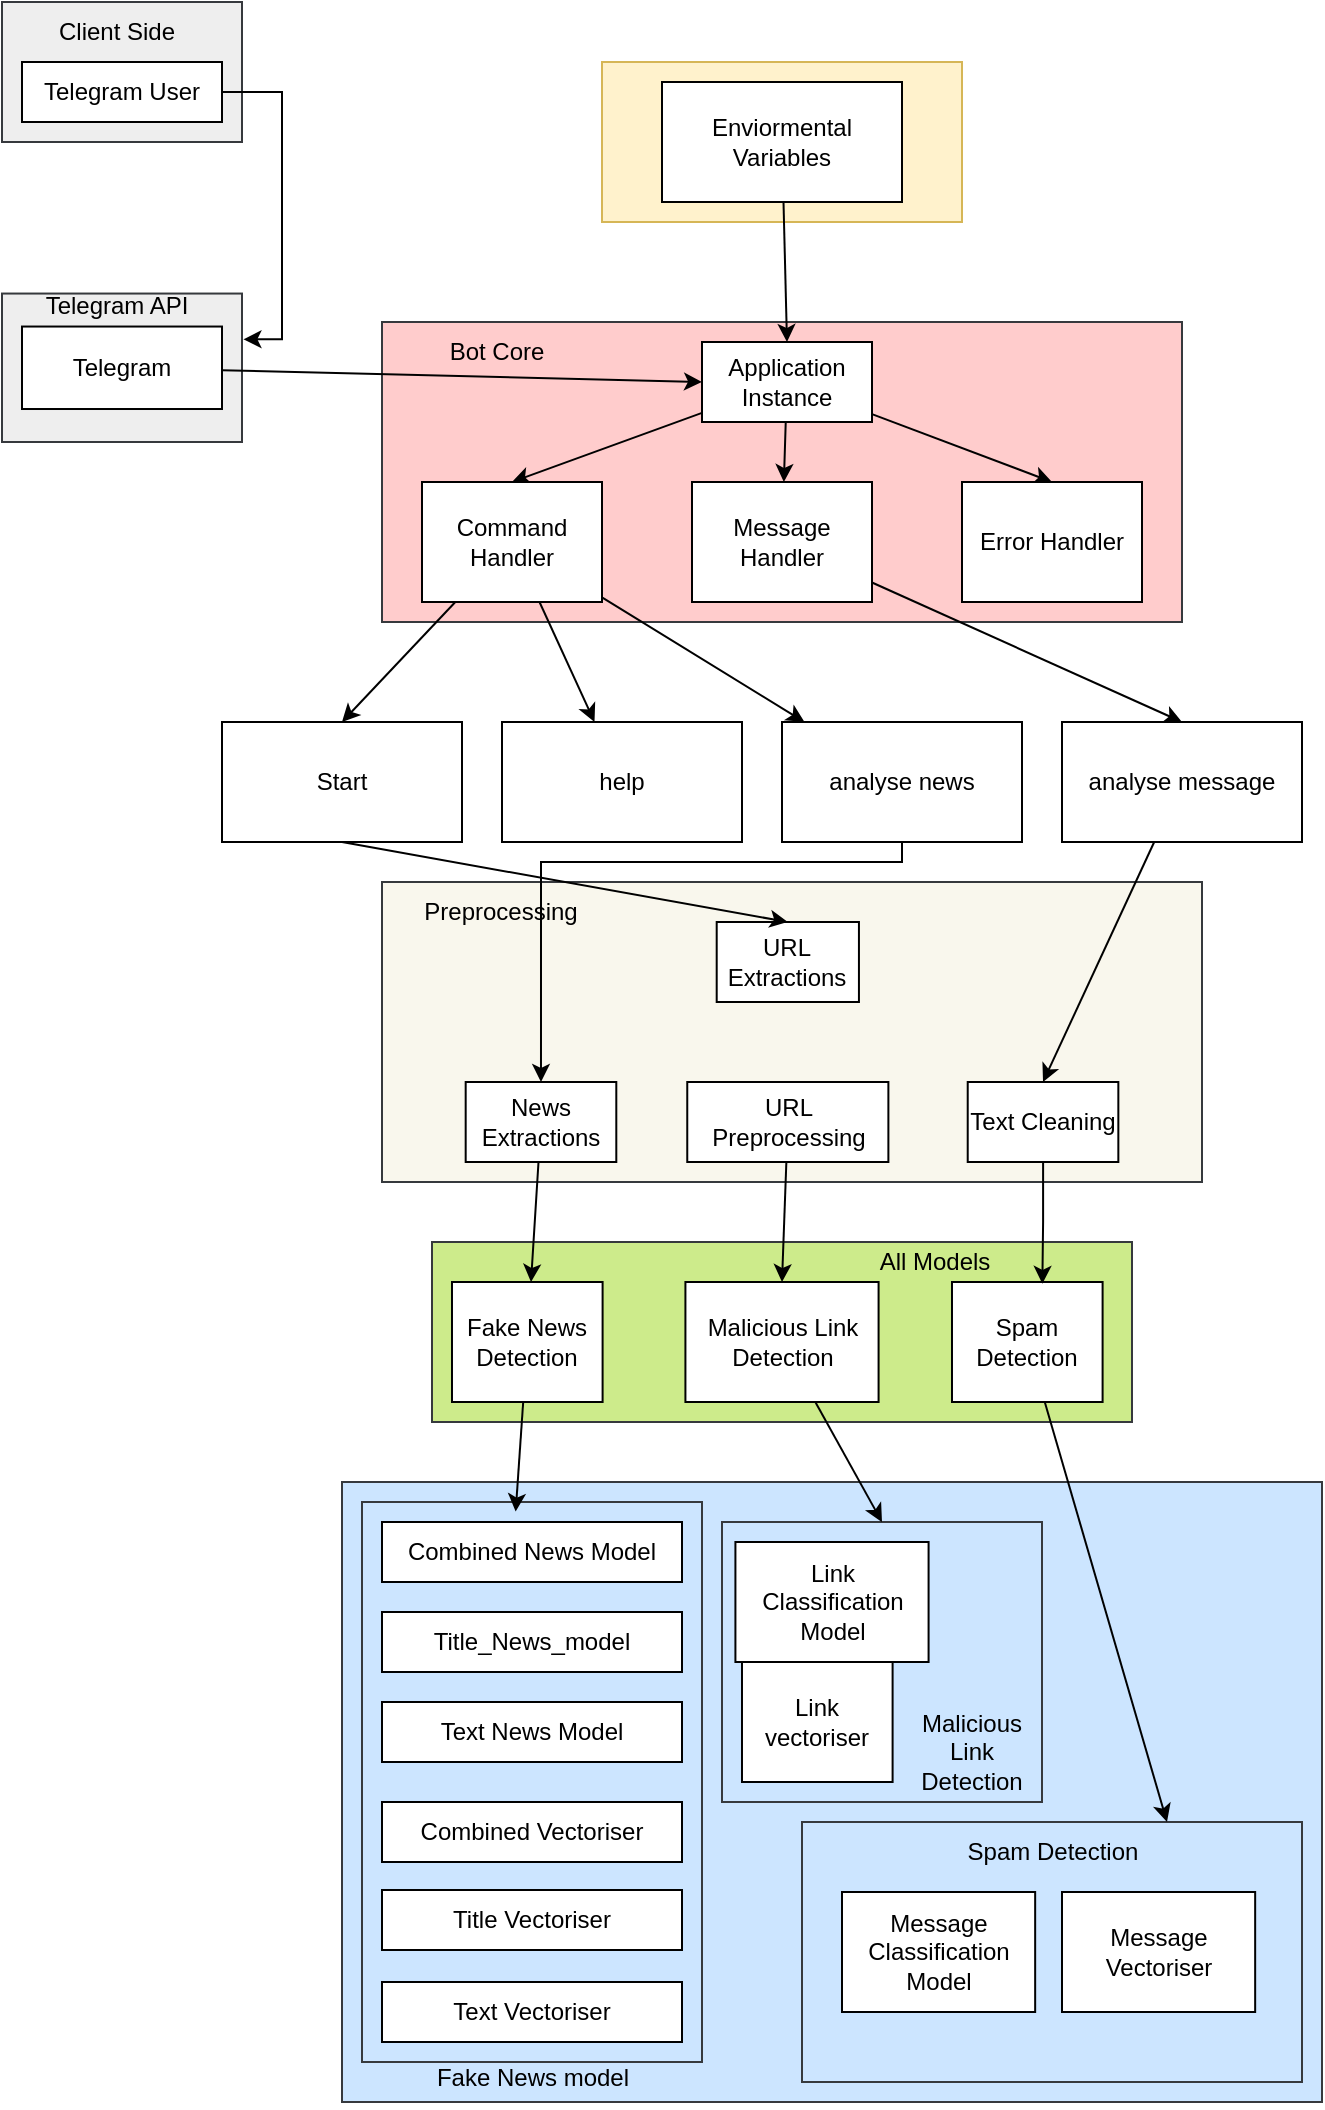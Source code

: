 <mxfile version="26.2.1">
  <diagram name="Page-1" id="2d9Kb3E2bQ9XCjUfX3pD">
    <mxGraphModel dx="1016" dy="1920" grid="1" gridSize="10" guides="1" tooltips="1" connect="1" arrows="1" fold="1" page="1" pageScale="1" pageWidth="850" pageHeight="1100" math="0" shadow="0">
      <root>
        <mxCell id="0" />
        <mxCell id="1" parent="0" />
        <mxCell id="sIYAJ0rAMIiGirNf-sVY-8" value="" style="group" vertex="1" connectable="0" parent="1">
          <mxGeometry x="320" y="40" width="180" height="80" as="geometry" />
        </mxCell>
        <mxCell id="sIYAJ0rAMIiGirNf-sVY-1" value="" style="rounded=0;whiteSpace=wrap;html=1;fillColor=#fff2cc;strokeColor=#d6b656;" vertex="1" parent="sIYAJ0rAMIiGirNf-sVY-8">
          <mxGeometry width="180" height="80" as="geometry" />
        </mxCell>
        <mxCell id="sIYAJ0rAMIiGirNf-sVY-6" value="Enviormental Variables" style="rounded=0;whiteSpace=wrap;html=1;" vertex="1" parent="sIYAJ0rAMIiGirNf-sVY-8">
          <mxGeometry x="30" y="10" width="120" height="60" as="geometry" />
        </mxCell>
        <mxCell id="sIYAJ0rAMIiGirNf-sVY-14" value="" style="group" vertex="1" connectable="0" parent="1">
          <mxGeometry x="170" y="170" width="490" height="150" as="geometry" />
        </mxCell>
        <mxCell id="sIYAJ0rAMIiGirNf-sVY-2" value="" style="rounded=0;whiteSpace=wrap;html=1;fillColor=#ffcccc;strokeColor=#36393d;" vertex="1" parent="sIYAJ0rAMIiGirNf-sVY-14">
          <mxGeometry x="40" width="400" height="150" as="geometry" />
        </mxCell>
        <mxCell id="sIYAJ0rAMIiGirNf-sVY-67" style="rounded=0;orthogonalLoop=1;jettySize=auto;html=1;entryX=0.5;entryY=0;entryDx=0;entryDy=0;" edge="1" parent="sIYAJ0rAMIiGirNf-sVY-14" source="sIYAJ0rAMIiGirNf-sVY-9" target="sIYAJ0rAMIiGirNf-sVY-10">
          <mxGeometry relative="1" as="geometry" />
        </mxCell>
        <mxCell id="sIYAJ0rAMIiGirNf-sVY-68" style="rounded=0;orthogonalLoop=1;jettySize=auto;html=1;" edge="1" parent="sIYAJ0rAMIiGirNf-sVY-14" source="sIYAJ0rAMIiGirNf-sVY-9" target="sIYAJ0rAMIiGirNf-sVY-13">
          <mxGeometry relative="1" as="geometry" />
        </mxCell>
        <mxCell id="sIYAJ0rAMIiGirNf-sVY-69" style="rounded=0;orthogonalLoop=1;jettySize=auto;html=1;entryX=0.5;entryY=0;entryDx=0;entryDy=0;" edge="1" parent="sIYAJ0rAMIiGirNf-sVY-14" source="sIYAJ0rAMIiGirNf-sVY-9" target="sIYAJ0rAMIiGirNf-sVY-12">
          <mxGeometry relative="1" as="geometry" />
        </mxCell>
        <mxCell id="sIYAJ0rAMIiGirNf-sVY-9" value="Application Instance" style="rounded=0;whiteSpace=wrap;html=1;" vertex="1" parent="sIYAJ0rAMIiGirNf-sVY-14">
          <mxGeometry x="200" y="10" width="85" height="40" as="geometry" />
        </mxCell>
        <mxCell id="sIYAJ0rAMIiGirNf-sVY-10" value="Command Handler" style="rounded=0;whiteSpace=wrap;html=1;" vertex="1" parent="sIYAJ0rAMIiGirNf-sVY-14">
          <mxGeometry x="60" y="80" width="90" height="60" as="geometry" />
        </mxCell>
        <mxCell id="sIYAJ0rAMIiGirNf-sVY-12" value="Error Handler" style="rounded=0;whiteSpace=wrap;html=1;" vertex="1" parent="sIYAJ0rAMIiGirNf-sVY-14">
          <mxGeometry x="330" y="80" width="90" height="60" as="geometry" />
        </mxCell>
        <mxCell id="sIYAJ0rAMIiGirNf-sVY-13" value="Message Handler" style="rounded=0;whiteSpace=wrap;html=1;" vertex="1" parent="sIYAJ0rAMIiGirNf-sVY-14">
          <mxGeometry x="195" y="80" width="90" height="60" as="geometry" />
        </mxCell>
        <mxCell id="sIYAJ0rAMIiGirNf-sVY-53" value="Bot Core" style="text;html=1;align=center;verticalAlign=middle;whiteSpace=wrap;rounded=0;" vertex="1" parent="sIYAJ0rAMIiGirNf-sVY-14">
          <mxGeometry x="40.0" width="115" height="30" as="geometry" />
        </mxCell>
        <mxCell id="sIYAJ0rAMIiGirNf-sVY-15" value="" style="group;fillColor=#f9f7ed;strokeColor=#36393d;" vertex="1" connectable="0" parent="1">
          <mxGeometry x="210" y="450" width="410" height="150" as="geometry" />
        </mxCell>
        <mxCell id="sIYAJ0rAMIiGirNf-sVY-17" value="URL Extractions" style="rounded=0;whiteSpace=wrap;html=1;" vertex="1" parent="sIYAJ0rAMIiGirNf-sVY-15">
          <mxGeometry x="167.35" y="20" width="71.12" height="40" as="geometry" />
        </mxCell>
        <mxCell id="sIYAJ0rAMIiGirNf-sVY-18" value="News Extractions" style="rounded=0;whiteSpace=wrap;html=1;" vertex="1" parent="sIYAJ0rAMIiGirNf-sVY-15">
          <mxGeometry x="41.84" y="100" width="75.31" height="40" as="geometry" />
        </mxCell>
        <mxCell id="sIYAJ0rAMIiGirNf-sVY-19" value="Text Cleaning" style="rounded=0;whiteSpace=wrap;html=1;" vertex="1" parent="sIYAJ0rAMIiGirNf-sVY-15">
          <mxGeometry x="292.86" y="100" width="75.31" height="40" as="geometry" />
        </mxCell>
        <mxCell id="sIYAJ0rAMIiGirNf-sVY-20" value="URL Preprocessing" style="rounded=0;whiteSpace=wrap;html=1;" vertex="1" parent="sIYAJ0rAMIiGirNf-sVY-15">
          <mxGeometry x="152.63" y="100" width="100.56" height="40" as="geometry" />
        </mxCell>
        <mxCell id="sIYAJ0rAMIiGirNf-sVY-46" value="Preprocessing" style="text;html=1;align=center;verticalAlign=middle;whiteSpace=wrap;rounded=0;" vertex="1" parent="sIYAJ0rAMIiGirNf-sVY-15">
          <mxGeometry x="2.14" width="115" height="30" as="geometry" />
        </mxCell>
        <mxCell id="sIYAJ0rAMIiGirNf-sVY-25" value="" style="group" vertex="1" connectable="0" parent="1">
          <mxGeometry x="235" y="630" width="350" height="90" as="geometry" />
        </mxCell>
        <mxCell id="sIYAJ0rAMIiGirNf-sVY-3" value="" style="rounded=0;whiteSpace=wrap;html=1;fillColor=#cdeb8b;strokeColor=#36393d;" vertex="1" parent="sIYAJ0rAMIiGirNf-sVY-25">
          <mxGeometry width="350" height="90" as="geometry" />
        </mxCell>
        <mxCell id="sIYAJ0rAMIiGirNf-sVY-22" value="Fake News Detection" style="rounded=0;whiteSpace=wrap;html=1;" vertex="1" parent="sIYAJ0rAMIiGirNf-sVY-25">
          <mxGeometry x="9.997" y="20" width="75.306" height="60" as="geometry" />
        </mxCell>
        <mxCell id="sIYAJ0rAMIiGirNf-sVY-23" value="Malicious Link Detection" style="rounded=0;whiteSpace=wrap;html=1;" vertex="1" parent="sIYAJ0rAMIiGirNf-sVY-25">
          <mxGeometry x="126.71" y="20" width="96.58" height="60" as="geometry" />
        </mxCell>
        <mxCell id="sIYAJ0rAMIiGirNf-sVY-24" value="Spam Detection" style="rounded=0;whiteSpace=wrap;html=1;" vertex="1" parent="sIYAJ0rAMIiGirNf-sVY-25">
          <mxGeometry x="259.997" y="20" width="75.306" height="60" as="geometry" />
        </mxCell>
        <mxCell id="sIYAJ0rAMIiGirNf-sVY-45" value="All Models" style="text;html=1;align=center;verticalAlign=middle;whiteSpace=wrap;rounded=0;" vertex="1" parent="sIYAJ0rAMIiGirNf-sVY-25">
          <mxGeometry x="220" width="62.5" height="20" as="geometry" />
        </mxCell>
        <mxCell id="sIYAJ0rAMIiGirNf-sVY-40" value="" style="group" vertex="1" connectable="0" parent="1">
          <mxGeometry x="190" y="750" width="490" height="310" as="geometry" />
        </mxCell>
        <mxCell id="sIYAJ0rAMIiGirNf-sVY-4" value="" style="rounded=0;whiteSpace=wrap;html=1;fillColor=#cce5ff;strokeColor=#36393d;" vertex="1" parent="sIYAJ0rAMIiGirNf-sVY-40">
          <mxGeometry width="490" height="310" as="geometry" />
        </mxCell>
        <mxCell id="sIYAJ0rAMIiGirNf-sVY-26" value="" style="rounded=0;whiteSpace=wrap;html=1;fillColor=#cce5ff;strokeColor=#36393d;" vertex="1" parent="sIYAJ0rAMIiGirNf-sVY-40">
          <mxGeometry x="10" y="10" width="170" height="280" as="geometry" />
        </mxCell>
        <mxCell id="sIYAJ0rAMIiGirNf-sVY-27" value="" style="rounded=0;whiteSpace=wrap;html=1;fillColor=#cce5ff;strokeColor=#36393d;" vertex="1" parent="sIYAJ0rAMIiGirNf-sVY-40">
          <mxGeometry x="190" y="20" width="160" height="140" as="geometry" />
        </mxCell>
        <mxCell id="sIYAJ0rAMIiGirNf-sVY-28" value="" style="rounded=0;whiteSpace=wrap;html=1;fillColor=#cce5ff;strokeColor=#36393d;" vertex="1" parent="sIYAJ0rAMIiGirNf-sVY-40">
          <mxGeometry x="230" y="170" width="250" height="130" as="geometry" />
        </mxCell>
        <mxCell id="sIYAJ0rAMIiGirNf-sVY-29" value="Link vectoriser" style="rounded=0;whiteSpace=wrap;html=1;" vertex="1" parent="sIYAJ0rAMIiGirNf-sVY-40">
          <mxGeometry x="199.997" y="90" width="75.306" height="60" as="geometry" />
        </mxCell>
        <mxCell id="sIYAJ0rAMIiGirNf-sVY-30" value="Link Classification Model" style="rounded=0;whiteSpace=wrap;html=1;" vertex="1" parent="sIYAJ0rAMIiGirNf-sVY-40">
          <mxGeometry x="196.71" y="30" width="96.58" height="60" as="geometry" />
        </mxCell>
        <mxCell id="sIYAJ0rAMIiGirNf-sVY-31" value="Message Classification Model" style="rounded=0;whiteSpace=wrap;html=1;" vertex="1" parent="sIYAJ0rAMIiGirNf-sVY-40">
          <mxGeometry x="250" y="205" width="96.58" height="60" as="geometry" />
        </mxCell>
        <mxCell id="sIYAJ0rAMIiGirNf-sVY-32" value="Message Vectoriser" style="rounded=0;whiteSpace=wrap;html=1;" vertex="1" parent="sIYAJ0rAMIiGirNf-sVY-40">
          <mxGeometry x="360" y="205" width="96.58" height="60" as="geometry" />
        </mxCell>
        <mxCell id="sIYAJ0rAMIiGirNf-sVY-33" value="Combined News Model" style="rounded=0;whiteSpace=wrap;html=1;" vertex="1" parent="sIYAJ0rAMIiGirNf-sVY-40">
          <mxGeometry x="20" y="20" width="150" height="30" as="geometry" />
        </mxCell>
        <mxCell id="sIYAJ0rAMIiGirNf-sVY-34" value="Text News Model" style="rounded=0;whiteSpace=wrap;html=1;" vertex="1" parent="sIYAJ0rAMIiGirNf-sVY-40">
          <mxGeometry x="20" y="110" width="150" height="30" as="geometry" />
        </mxCell>
        <mxCell id="sIYAJ0rAMIiGirNf-sVY-35" value="Combined Vectoriser" style="rounded=0;whiteSpace=wrap;html=1;" vertex="1" parent="sIYAJ0rAMIiGirNf-sVY-40">
          <mxGeometry x="20" y="160" width="150" height="30" as="geometry" />
        </mxCell>
        <mxCell id="sIYAJ0rAMIiGirNf-sVY-36" value="Title Vectoriser" style="rounded=0;whiteSpace=wrap;html=1;" vertex="1" parent="sIYAJ0rAMIiGirNf-sVY-40">
          <mxGeometry x="20" y="204" width="150" height="30" as="geometry" />
        </mxCell>
        <mxCell id="sIYAJ0rAMIiGirNf-sVY-37" value="Text Vectoriser" style="rounded=0;whiteSpace=wrap;html=1;" vertex="1" parent="sIYAJ0rAMIiGirNf-sVY-40">
          <mxGeometry x="20" y="250" width="150" height="30" as="geometry" />
        </mxCell>
        <mxCell id="sIYAJ0rAMIiGirNf-sVY-39" value="Title_News_model" style="rounded=0;whiteSpace=wrap;html=1;" vertex="1" parent="sIYAJ0rAMIiGirNf-sVY-40">
          <mxGeometry x="20" y="65" width="150" height="30" as="geometry" />
        </mxCell>
        <mxCell id="sIYAJ0rAMIiGirNf-sVY-43" value="Spam Detection" style="text;html=1;align=center;verticalAlign=middle;whiteSpace=wrap;rounded=0;" vertex="1" parent="sIYAJ0rAMIiGirNf-sVY-40">
          <mxGeometry x="297.5" y="170" width="115" height="30" as="geometry" />
        </mxCell>
        <mxCell id="sIYAJ0rAMIiGirNf-sVY-44" value="Malicious Link Detection" style="text;html=1;align=center;verticalAlign=middle;whiteSpace=wrap;rounded=0;" vertex="1" parent="sIYAJ0rAMIiGirNf-sVY-40">
          <mxGeometry x="280" y="120" width="70" height="30" as="geometry" />
        </mxCell>
        <mxCell id="sIYAJ0rAMIiGirNf-sVY-42" value="Fake News model" style="text;html=1;align=center;verticalAlign=middle;whiteSpace=wrap;rounded=0;" vertex="1" parent="sIYAJ0rAMIiGirNf-sVY-40">
          <mxGeometry x="37.5" y="283" width="115" height="30" as="geometry" />
        </mxCell>
        <mxCell id="sIYAJ0rAMIiGirNf-sVY-55" value="" style="rounded=0;whiteSpace=wrap;html=1;fillColor=#eeeeee;strokeColor=#36393d;" vertex="1" parent="1">
          <mxGeometry x="20" y="10" width="120" height="70" as="geometry" />
        </mxCell>
        <mxCell id="sIYAJ0rAMIiGirNf-sVY-63" style="edgeStyle=orthogonalEdgeStyle;rounded=0;orthogonalLoop=1;jettySize=auto;html=1;entryX=1.006;entryY=0.308;entryDx=0;entryDy=0;entryPerimeter=0;" edge="1" parent="1" source="sIYAJ0rAMIiGirNf-sVY-56" target="sIYAJ0rAMIiGirNf-sVY-54">
          <mxGeometry relative="1" as="geometry">
            <Array as="points">
              <mxPoint x="160" y="55" />
              <mxPoint x="160" y="179" />
            </Array>
          </mxGeometry>
        </mxCell>
        <mxCell id="sIYAJ0rAMIiGirNf-sVY-56" value="Telegram User" style="rounded=0;whiteSpace=wrap;html=1;" vertex="1" parent="1">
          <mxGeometry x="30" y="40" width="100" height="30" as="geometry" />
        </mxCell>
        <mxCell id="sIYAJ0rAMIiGirNf-sVY-59" value="Client Side" style="text;html=1;align=center;verticalAlign=middle;whiteSpace=wrap;rounded=0;" vertex="1" parent="1">
          <mxGeometry x="20" y="10" width="115" height="30" as="geometry" />
        </mxCell>
        <mxCell id="sIYAJ0rAMIiGirNf-sVY-62" value="" style="group" vertex="1" connectable="0" parent="1">
          <mxGeometry x="20" y="150" width="120" height="80" as="geometry" />
        </mxCell>
        <mxCell id="sIYAJ0rAMIiGirNf-sVY-54" value="" style="rounded=0;whiteSpace=wrap;html=1;fillColor=#eeeeee;strokeColor=#36393d;" vertex="1" parent="sIYAJ0rAMIiGirNf-sVY-62">
          <mxGeometry y="5.773" width="120" height="74.227" as="geometry" />
        </mxCell>
        <mxCell id="sIYAJ0rAMIiGirNf-sVY-57" value="Telegram" style="rounded=0;whiteSpace=wrap;html=1;" vertex="1" parent="sIYAJ0rAMIiGirNf-sVY-62">
          <mxGeometry x="10" y="22.268" width="100" height="41.237" as="geometry" />
        </mxCell>
        <mxCell id="sIYAJ0rAMIiGirNf-sVY-58" value="Telegram API" style="text;html=1;align=center;verticalAlign=middle;whiteSpace=wrap;rounded=0;" vertex="1" parent="sIYAJ0rAMIiGirNf-sVY-62">
          <mxGeometry width="115" height="24.742" as="geometry" />
        </mxCell>
        <mxCell id="sIYAJ0rAMIiGirNf-sVY-65" style="rounded=0;orthogonalLoop=1;jettySize=auto;html=1;entryX=0.5;entryY=0;entryDx=0;entryDy=0;" edge="1" parent="1" source="sIYAJ0rAMIiGirNf-sVY-6" target="sIYAJ0rAMIiGirNf-sVY-9">
          <mxGeometry relative="1" as="geometry" />
        </mxCell>
        <mxCell id="sIYAJ0rAMIiGirNf-sVY-66" style="rounded=0;orthogonalLoop=1;jettySize=auto;html=1;entryX=0;entryY=0.5;entryDx=0;entryDy=0;" edge="1" parent="1" source="sIYAJ0rAMIiGirNf-sVY-57" target="sIYAJ0rAMIiGirNf-sVY-9">
          <mxGeometry relative="1" as="geometry" />
        </mxCell>
        <mxCell id="sIYAJ0rAMIiGirNf-sVY-70" value="help" style="rounded=0;whiteSpace=wrap;html=1;" vertex="1" parent="1">
          <mxGeometry x="270" y="370" width="120" height="60" as="geometry" />
        </mxCell>
        <mxCell id="sIYAJ0rAMIiGirNf-sVY-80" style="edgeStyle=orthogonalEdgeStyle;rounded=0;orthogonalLoop=1;jettySize=auto;html=1;entryX=0.5;entryY=0;entryDx=0;entryDy=0;" edge="1" parent="1" source="sIYAJ0rAMIiGirNf-sVY-71" target="sIYAJ0rAMIiGirNf-sVY-18">
          <mxGeometry relative="1" as="geometry">
            <Array as="points">
              <mxPoint x="470" y="440" />
              <mxPoint x="290" y="440" />
            </Array>
          </mxGeometry>
        </mxCell>
        <mxCell id="sIYAJ0rAMIiGirNf-sVY-71" value="analyse news" style="rounded=0;whiteSpace=wrap;html=1;" vertex="1" parent="1">
          <mxGeometry x="410" y="370" width="120" height="60" as="geometry" />
        </mxCell>
        <mxCell id="sIYAJ0rAMIiGirNf-sVY-79" style="rounded=0;orthogonalLoop=1;jettySize=auto;html=1;entryX=0.5;entryY=0;entryDx=0;entryDy=0;" edge="1" parent="1" source="sIYAJ0rAMIiGirNf-sVY-72" target="sIYAJ0rAMIiGirNf-sVY-19">
          <mxGeometry relative="1" as="geometry" />
        </mxCell>
        <mxCell id="sIYAJ0rAMIiGirNf-sVY-72" value="analyse message" style="rounded=0;whiteSpace=wrap;html=1;" vertex="1" parent="1">
          <mxGeometry x="550" y="370" width="120" height="60" as="geometry" />
        </mxCell>
        <mxCell id="sIYAJ0rAMIiGirNf-sVY-78" style="rounded=0;orthogonalLoop=1;jettySize=auto;html=1;entryX=0.5;entryY=0;entryDx=0;entryDy=0;exitX=0.5;exitY=1;exitDx=0;exitDy=0;" edge="1" parent="1" source="sIYAJ0rAMIiGirNf-sVY-73" target="sIYAJ0rAMIiGirNf-sVY-17">
          <mxGeometry relative="1" as="geometry" />
        </mxCell>
        <mxCell id="sIYAJ0rAMIiGirNf-sVY-73" value="Start" style="rounded=0;whiteSpace=wrap;html=1;" vertex="1" parent="1">
          <mxGeometry x="130" y="370" width="120" height="60" as="geometry" />
        </mxCell>
        <mxCell id="sIYAJ0rAMIiGirNf-sVY-74" style="rounded=0;orthogonalLoop=1;jettySize=auto;html=1;entryX=0.5;entryY=0;entryDx=0;entryDy=0;" edge="1" parent="1" source="sIYAJ0rAMIiGirNf-sVY-13" target="sIYAJ0rAMIiGirNf-sVY-72">
          <mxGeometry relative="1" as="geometry" />
        </mxCell>
        <mxCell id="sIYAJ0rAMIiGirNf-sVY-75" style="rounded=0;orthogonalLoop=1;jettySize=auto;html=1;entryX=0.5;entryY=0;entryDx=0;entryDy=0;" edge="1" parent="1" source="sIYAJ0rAMIiGirNf-sVY-10" target="sIYAJ0rAMIiGirNf-sVY-73">
          <mxGeometry relative="1" as="geometry" />
        </mxCell>
        <mxCell id="sIYAJ0rAMIiGirNf-sVY-76" style="rounded=0;orthogonalLoop=1;jettySize=auto;html=1;" edge="1" parent="1" source="sIYAJ0rAMIiGirNf-sVY-10" target="sIYAJ0rAMIiGirNf-sVY-70">
          <mxGeometry relative="1" as="geometry" />
        </mxCell>
        <mxCell id="sIYAJ0rAMIiGirNf-sVY-77" style="rounded=0;orthogonalLoop=1;jettySize=auto;html=1;" edge="1" parent="1" source="sIYAJ0rAMIiGirNf-sVY-10" target="sIYAJ0rAMIiGirNf-sVY-71">
          <mxGeometry relative="1" as="geometry" />
        </mxCell>
        <mxCell id="sIYAJ0rAMIiGirNf-sVY-82" style="rounded=0;orthogonalLoop=1;jettySize=auto;html=1;" edge="1" parent="1" source="sIYAJ0rAMIiGirNf-sVY-18" target="sIYAJ0rAMIiGirNf-sVY-22">
          <mxGeometry relative="1" as="geometry" />
        </mxCell>
        <mxCell id="sIYAJ0rAMIiGirNf-sVY-83" style="rounded=0;orthogonalLoop=1;jettySize=auto;html=1;entryX=0.5;entryY=0;entryDx=0;entryDy=0;" edge="1" parent="1" source="sIYAJ0rAMIiGirNf-sVY-20" target="sIYAJ0rAMIiGirNf-sVY-23">
          <mxGeometry relative="1" as="geometry" />
        </mxCell>
        <mxCell id="sIYAJ0rAMIiGirNf-sVY-84" style="edgeStyle=orthogonalEdgeStyle;rounded=0;orthogonalLoop=1;jettySize=auto;html=1;entryX=0.6;entryY=0.015;entryDx=0;entryDy=0;entryPerimeter=0;" edge="1" parent="1" source="sIYAJ0rAMIiGirNf-sVY-19" target="sIYAJ0rAMIiGirNf-sVY-24">
          <mxGeometry relative="1" as="geometry" />
        </mxCell>
        <mxCell id="sIYAJ0rAMIiGirNf-sVY-86" style="rounded=0;orthogonalLoop=1;jettySize=auto;html=1;entryX=0.5;entryY=0;entryDx=0;entryDy=0;" edge="1" parent="1" source="sIYAJ0rAMIiGirNf-sVY-23" target="sIYAJ0rAMIiGirNf-sVY-27">
          <mxGeometry relative="1" as="geometry" />
        </mxCell>
        <mxCell id="sIYAJ0rAMIiGirNf-sVY-87" style="rounded=0;orthogonalLoop=1;jettySize=auto;html=1;entryX=1;entryY=0;entryDx=0;entryDy=0;" edge="1" parent="1" source="sIYAJ0rAMIiGirNf-sVY-24" target="sIYAJ0rAMIiGirNf-sVY-43">
          <mxGeometry relative="1" as="geometry" />
        </mxCell>
        <mxCell id="sIYAJ0rAMIiGirNf-sVY-88" style="rounded=0;orthogonalLoop=1;jettySize=auto;html=1;entryX=0.452;entryY=0.017;entryDx=0;entryDy=0;entryPerimeter=0;" edge="1" parent="1" source="sIYAJ0rAMIiGirNf-sVY-22" target="sIYAJ0rAMIiGirNf-sVY-26">
          <mxGeometry relative="1" as="geometry" />
        </mxCell>
      </root>
    </mxGraphModel>
  </diagram>
</mxfile>
